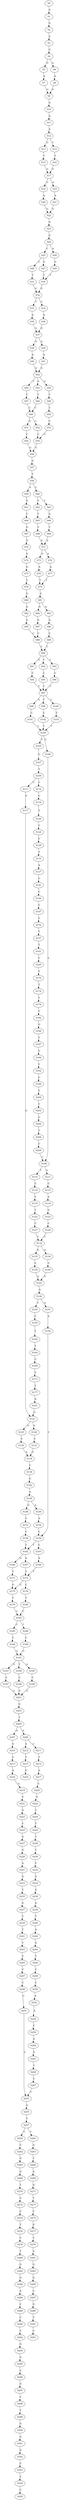strict digraph  {
	S0 -> S1 [ label = A ];
	S1 -> S2 [ label = G ];
	S2 -> S3 [ label = A ];
	S3 -> S4 [ label = G ];
	S4 -> S5 [ label = G ];
	S4 -> S6 [ label = A ];
	S5 -> S7 [ label = A ];
	S6 -> S8 [ label = A ];
	S7 -> S9 [ label = G ];
	S8 -> S9 [ label = G ];
	S9 -> S10 [ label = G ];
	S10 -> S11 [ label = A ];
	S11 -> S12 [ label = A ];
	S12 -> S13 [ label = G ];
	S12 -> S14 [ label = T ];
	S13 -> S15 [ label = T ];
	S14 -> S16 [ label = T ];
	S15 -> S17 [ label = G ];
	S16 -> S17 [ label = G ];
	S17 -> S18 [ label = G ];
	S17 -> S19 [ label = A ];
	S18 -> S20 [ label = A ];
	S19 -> S21 [ label = A ];
	S20 -> S22 [ label = G ];
	S21 -> S22 [ label = G ];
	S22 -> S23 [ label = G ];
	S23 -> S24 [ label = G ];
	S24 -> S25 [ label = C ];
	S24 -> S26 [ label = A ];
	S25 -> S27 [ label = G ];
	S25 -> S28 [ label = C ];
	S26 -> S29 [ label = G ];
	S27 -> S30 [ label = T ];
	S28 -> S31 [ label = T ];
	S29 -> S30 [ label = T ];
	S30 -> S32 [ label = G ];
	S31 -> S32 [ label = G ];
	S32 -> S33 [ label = T ];
	S32 -> S34 [ label = C ];
	S33 -> S35 [ label = A ];
	S34 -> S36 [ label = A ];
	S35 -> S37 [ label = G ];
	S36 -> S37 [ label = G ];
	S37 -> S38 [ label = G ];
	S37 -> S39 [ label = A ];
	S38 -> S40 [ label = A ];
	S39 -> S41 [ label = A ];
	S40 -> S42 [ label = A ];
	S41 -> S42 [ label = A ];
	S42 -> S43 [ label = A ];
	S42 -> S44 [ label = T ];
	S42 -> S45 [ label = G ];
	S43 -> S46 [ label = T ];
	S44 -> S47 [ label = T ];
	S45 -> S48 [ label = T ];
	S46 -> S49 [ label = C ];
	S47 -> S49 [ label = C ];
	S48 -> S50 [ label = T ];
	S49 -> S51 [ label = G ];
	S49 -> S52 [ label = C ];
	S50 -> S53 [ label = C ];
	S51 -> S54 [ label = C ];
	S52 -> S55 [ label = C ];
	S53 -> S55 [ label = C ];
	S54 -> S56 [ label = G ];
	S55 -> S56 [ label = G ];
	S56 -> S57 [ label = G ];
	S57 -> S58 [ label = T ];
	S58 -> S59 [ label = A ];
	S58 -> S60 [ label = C ];
	S59 -> S61 [ label = G ];
	S60 -> S62 [ label = C ];
	S60 -> S63 [ label = T ];
	S61 -> S64 [ label = T ];
	S62 -> S65 [ label = T ];
	S63 -> S66 [ label = A ];
	S64 -> S67 [ label = G ];
	S65 -> S68 [ label = T ];
	S66 -> S69 [ label = T ];
	S67 -> S70 [ label = G ];
	S68 -> S71 [ label = A ];
	S69 -> S71 [ label = A ];
	S70 -> S72 [ label = A ];
	S71 -> S73 [ label = G ];
	S71 -> S74 [ label = A ];
	S72 -> S75 [ label = G ];
	S73 -> S76 [ label = A ];
	S74 -> S77 [ label = A ];
	S75 -> S78 [ label = C ];
	S76 -> S79 [ label = T ];
	S77 -> S79 [ label = T ];
	S78 -> S80 [ label = G ];
	S79 -> S81 [ label = A ];
	S80 -> S82 [ label = A ];
	S81 -> S83 [ label = A ];
	S81 -> S84 [ label = G ];
	S82 -> S85 [ label = G ];
	S83 -> S86 [ label = A ];
	S84 -> S87 [ label = G ];
	S85 -> S88 [ label = C ];
	S86 -> S89 [ label = C ];
	S87 -> S88 [ label = C ];
	S88 -> S90 [ label = C ];
	S89 -> S90 [ label = C ];
	S90 -> S91 [ label = G ];
	S90 -> S92 [ label = T ];
	S90 -> S93 [ label = C ];
	S91 -> S94 [ label = C ];
	S92 -> S95 [ label = C ];
	S93 -> S96 [ label = C ];
	S94 -> S97 [ label = T ];
	S95 -> S97 [ label = T ];
	S96 -> S97 [ label = T ];
	S97 -> S98 [ label = A ];
	S97 -> S99 [ label = T ];
	S97 -> S100 [ label = C ];
	S98 -> S101 [ label = C ];
	S99 -> S102 [ label = C ];
	S100 -> S103 [ label = C ];
	S101 -> S104 [ label = T ];
	S102 -> S104 [ label = T ];
	S103 -> S104 [ label = T ];
	S104 -> S105 [ label = T ];
	S104 -> S106 [ label = C ];
	S105 -> S107 [ label = C ];
	S106 -> S108 [ label = C ];
	S107 -> S109 [ label = T ];
	S108 -> S110 [ label = T ];
	S108 -> S111 [ label = G ];
	S109 -> S112 [ label = C ];
	S109 -> S113 [ label = C ];
	S110 -> S114 [ label = C ];
	S111 -> S115 [ label = C ];
	S112 -> S116 [ label = C ];
	S113 -> S117 [ label = A ];
	S114 -> S118 [ label = C ];
	S115 -> S119 [ label = A ];
	S116 -> S120 [ label = T ];
	S117 -> S121 [ label = G ];
	S118 -> S122 [ label = T ];
	S119 -> S123 [ label = G ];
	S120 -> S124 [ label = C ];
	S121 -> S125 [ label = G ];
	S121 -> S126 [ label = A ];
	S122 -> S127 [ label = C ];
	S123 -> S128 [ label = C ];
	S124 -> S129 [ label = C ];
	S125 -> S130 [ label = C ];
	S126 -> S131 [ label = C ];
	S127 -> S132 [ label = C ];
	S128 -> S132 [ label = C ];
	S129 -> S133 [ label = T ];
	S130 -> S134 [ label = A ];
	S131 -> S134 [ label = A ];
	S132 -> S135 [ label = G ];
	S132 -> S136 [ label = A ];
	S133 -> S137 [ label = A ];
	S134 -> S138 [ label = C ];
	S135 -> S139 [ label = C ];
	S136 -> S140 [ label = C ];
	S137 -> S141 [ label = C ];
	S138 -> S142 [ label = G ];
	S139 -> S143 [ label = G ];
	S140 -> S143 [ label = G ];
	S141 -> S144 [ label = C ];
	S142 -> S145 [ label = A ];
	S143 -> S146 [ label = G ];
	S144 -> S147 [ label = C ];
	S145 -> S148 [ label = G ];
	S145 -> S149 [ label = A ];
	S146 -> S150 [ label = T ];
	S146 -> S151 [ label = G ];
	S147 -> S152 [ label = C ];
	S148 -> S153 [ label = C ];
	S149 -> S154 [ label = A ];
	S150 -> S155 [ label = C ];
	S151 -> S156 [ label = A ];
	S152 -> S157 [ label = T ];
	S153 -> S158 [ label = C ];
	S154 -> S159 [ label = C ];
	S155 -> S160 [ label = T ];
	S156 -> S159 [ label = C ];
	S157 -> S161 [ label = T ];
	S158 -> S162 [ label = T ];
	S159 -> S163 [ label = C ];
	S159 -> S162 [ label = T ];
	S160 -> S164 [ label = T ];
	S161 -> S165 [ label = C ];
	S162 -> S166 [ label = G ];
	S162 -> S167 [ label = A ];
	S163 -> S168 [ label = A ];
	S164 -> S169 [ label = C ];
	S165 -> S170 [ label = T ];
	S166 -> S171 [ label = T ];
	S167 -> S172 [ label = T ];
	S168 -> S172 [ label = T ];
	S169 -> S173 [ label = C ];
	S170 -> S174 [ label = T ];
	S171 -> S175 [ label = G ];
	S172 -> S176 [ label = C ];
	S172 -> S175 [ label = G ];
	S173 -> S177 [ label = T ];
	S174 -> S178 [ label = T ];
	S175 -> S179 [ label = T ];
	S176 -> S180 [ label = T ];
	S177 -> S181 [ label = A ];
	S178 -> S182 [ label = C ];
	S179 -> S183 [ label = C ];
	S180 -> S183 [ label = C ];
	S181 -> S121 [ label = G ];
	S182 -> S184 [ label = G ];
	S183 -> S185 [ label = C ];
	S183 -> S186 [ label = T ];
	S184 -> S187 [ label = T ];
	S185 -> S188 [ label = C ];
	S186 -> S189 [ label = C ];
	S187 -> S190 [ label = C ];
	S188 -> S191 [ label = G ];
	S189 -> S191 [ label = G ];
	S190 -> S192 [ label = C ];
	S191 -> S193 [ label = G ];
	S191 -> S194 [ label = T ];
	S191 -> S195 [ label = A ];
	S192 -> S196 [ label = C ];
	S193 -> S197 [ label = C ];
	S194 -> S198 [ label = C ];
	S195 -> S199 [ label = C ];
	S196 -> S200 [ label = T ];
	S197 -> S201 [ label = G ];
	S198 -> S201 [ label = G ];
	S199 -> S201 [ label = G ];
	S200 -> S202 [ label = C ];
	S201 -> S203 [ label = G ];
	S202 -> S204 [ label = C ];
	S203 -> S205 [ label = T ];
	S204 -> S206 [ label = T ];
	S205 -> S207 [ label = G ];
	S205 -> S208 [ label = A ];
	S206 -> S209 [ label = C ];
	S207 -> S210 [ label = G ];
	S208 -> S211 [ label = C ];
	S208 -> S212 [ label = A ];
	S209 -> S108 [ label = C ];
	S210 -> S213 [ label = C ];
	S211 -> S214 [ label = T ];
	S212 -> S215 [ label = T ];
	S213 -> S216 [ label = A ];
	S214 -> S217 [ label = A ];
	S215 -> S218 [ label = G ];
	S216 -> S219 [ label = G ];
	S217 -> S220 [ label = C ];
	S219 -> S221 [ label = C ];
	S220 -> S222 [ label = G ];
	S221 -> S223 [ label = G ];
	S222 -> S224 [ label = T ];
	S223 -> S225 [ label = C ];
	S224 -> S226 [ label = T ];
	S225 -> S227 [ label = G ];
	S226 -> S228 [ label = T ];
	S227 -> S229 [ label = G ];
	S228 -> S230 [ label = T ];
	S229 -> S231 [ label = G ];
	S230 -> S232 [ label = C ];
	S231 -> S233 [ label = G ];
	S232 -> S234 [ label = G ];
	S233 -> S235 [ label = T ];
	S234 -> S236 [ label = G ];
	S235 -> S237 [ label = G ];
	S236 -> S238 [ label = G ];
	S237 -> S239 [ label = C ];
	S238 -> S240 [ label = T ];
	S239 -> S241 [ label = T ];
	S240 -> S242 [ label = A ];
	S241 -> S243 [ label = T ];
	S242 -> S244 [ label = G ];
	S243 -> S245 [ label = C ];
	S244 -> S246 [ label = T ];
	S245 -> S247 [ label = C ];
	S246 -> S248 [ label = C ];
	S247 -> S249 [ label = C ];
	S248 -> S250 [ label = C ];
	S249 -> S251 [ label = C ];
	S250 -> S252 [ label = A ];
	S251 -> S253 [ label = C ];
	S252 -> S254 [ label = A ];
	S253 -> S255 [ label = G ];
	S254 -> S256 [ label = C ];
	S255 -> S257 [ label = T ];
	S256 -> S258 [ label = A ];
	S257 -> S259 [ label = C ];
	S257 -> S260 [ label = T ];
	S258 -> S261 [ label = G ];
	S259 -> S262 [ label = C ];
	S260 -> S263 [ label = G ];
	S261 -> S264 [ label = T ];
	S262 -> S265 [ label = G ];
	S263 -> S266 [ label = T ];
	S264 -> S267 [ label = C ];
	S265 -> S268 [ label = G ];
	S266 -> S269 [ label = A ];
	S267 -> S253 [ label = C ];
	S268 -> S270 [ label = T ];
	S269 -> S271 [ label = G ];
	S270 -> S272 [ label = C ];
	S271 -> S273 [ label = T ];
	S272 -> S274 [ label = C ];
	S273 -> S275 [ label = C ];
	S274 -> S276 [ label = T ];
	S275 -> S277 [ label = G ];
	S276 -> S278 [ label = C ];
	S277 -> S279 [ label = T ];
	S278 -> S280 [ label = T ];
	S279 -> S281 [ label = A ];
	S280 -> S282 [ label = G ];
	S281 -> S283 [ label = G ];
	S282 -> S284 [ label = G ];
	S283 -> S285 [ label = G ];
	S284 -> S286 [ label = A ];
	S285 -> S287 [ label = C ];
	S286 -> S288 [ label = C ];
	S287 -> S289 [ label = G ];
	S288 -> S290 [ label = C ];
	S289 -> S291 [ label = T ];
	S290 -> S292 [ label = C ];
	S291 -> S293 [ label = C ];
	S292 -> S294 [ label = G ];
	S294 -> S295 [ label = G ];
	S295 -> S296 [ label = C ];
	S296 -> S297 [ label = G ];
	S297 -> S298 [ label = C ];
	S298 -> S299 [ label = T ];
	S299 -> S300 [ label = G ];
	S300 -> S301 [ label = G ];
	S301 -> S302 [ label = G ];
	S302 -> S303 [ label = C ];
	S303 -> S304 [ label = C ];
	S304 -> S305 [ label = C ];
}
